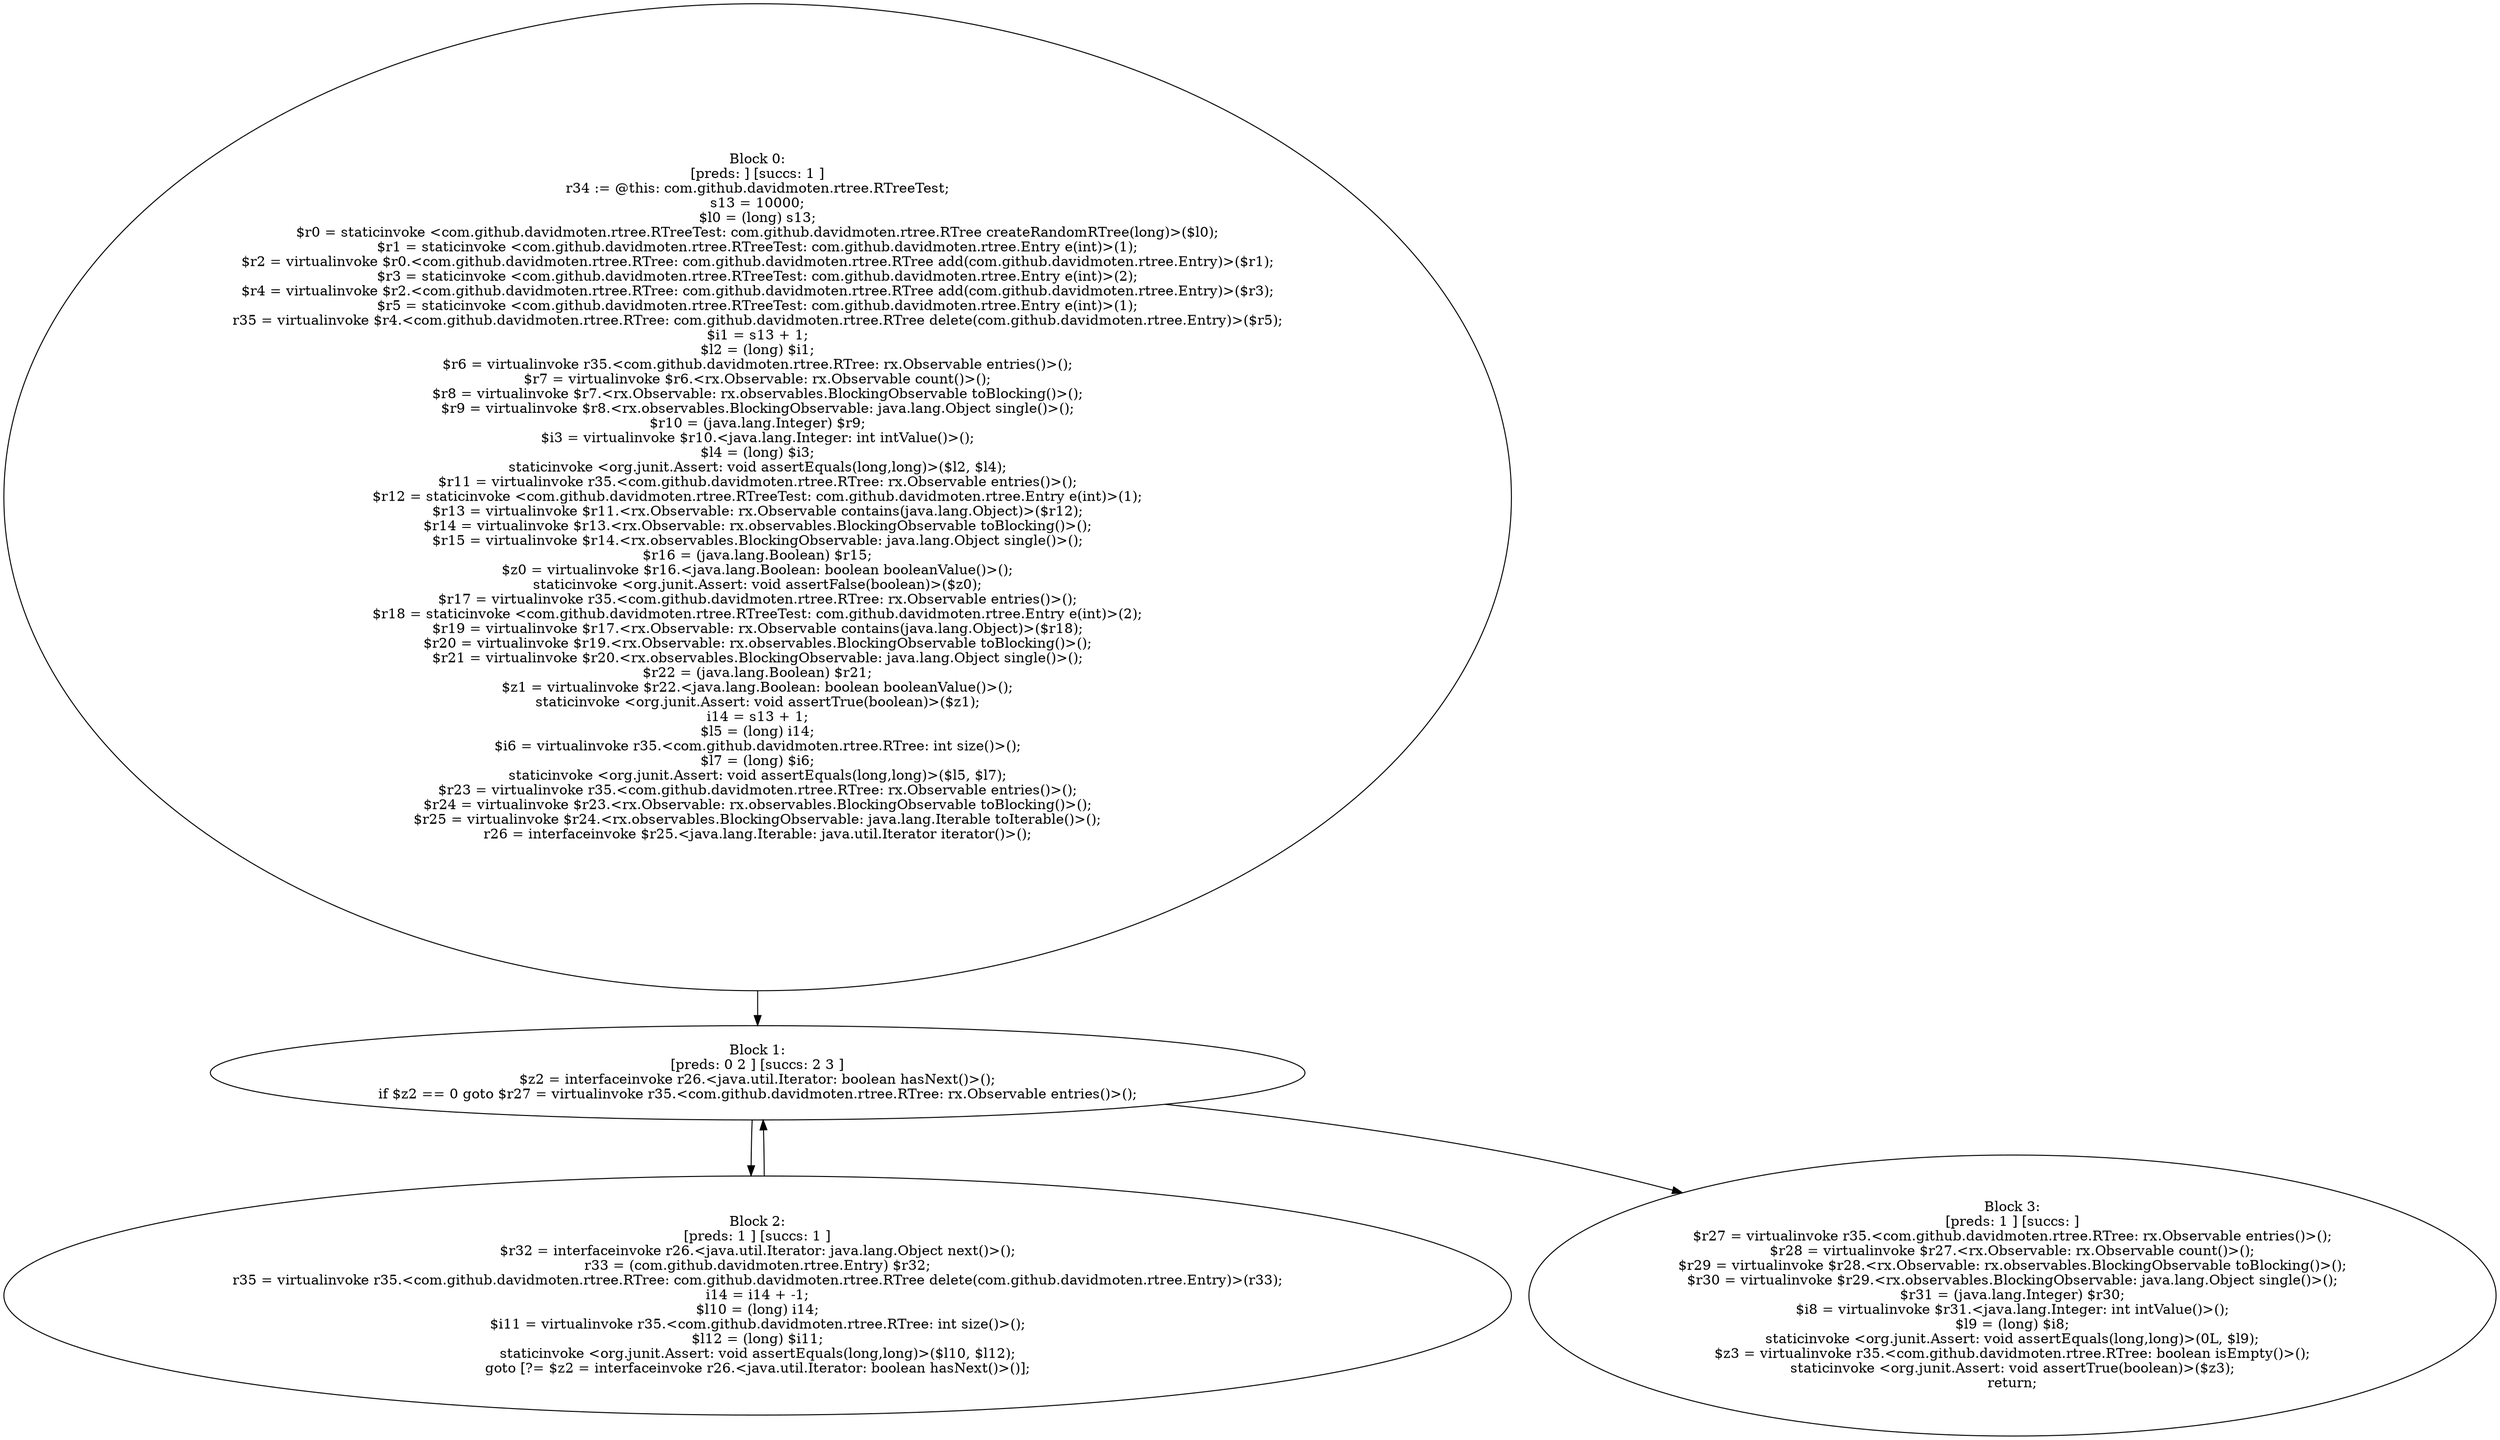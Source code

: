 digraph "unitGraph" {
    "Block 0:
[preds: ] [succs: 1 ]
r34 := @this: com.github.davidmoten.rtree.RTreeTest;
s13 = 10000;
$l0 = (long) s13;
$r0 = staticinvoke <com.github.davidmoten.rtree.RTreeTest: com.github.davidmoten.rtree.RTree createRandomRTree(long)>($l0);
$r1 = staticinvoke <com.github.davidmoten.rtree.RTreeTest: com.github.davidmoten.rtree.Entry e(int)>(1);
$r2 = virtualinvoke $r0.<com.github.davidmoten.rtree.RTree: com.github.davidmoten.rtree.RTree add(com.github.davidmoten.rtree.Entry)>($r1);
$r3 = staticinvoke <com.github.davidmoten.rtree.RTreeTest: com.github.davidmoten.rtree.Entry e(int)>(2);
$r4 = virtualinvoke $r2.<com.github.davidmoten.rtree.RTree: com.github.davidmoten.rtree.RTree add(com.github.davidmoten.rtree.Entry)>($r3);
$r5 = staticinvoke <com.github.davidmoten.rtree.RTreeTest: com.github.davidmoten.rtree.Entry e(int)>(1);
r35 = virtualinvoke $r4.<com.github.davidmoten.rtree.RTree: com.github.davidmoten.rtree.RTree delete(com.github.davidmoten.rtree.Entry)>($r5);
$i1 = s13 + 1;
$l2 = (long) $i1;
$r6 = virtualinvoke r35.<com.github.davidmoten.rtree.RTree: rx.Observable entries()>();
$r7 = virtualinvoke $r6.<rx.Observable: rx.Observable count()>();
$r8 = virtualinvoke $r7.<rx.Observable: rx.observables.BlockingObservable toBlocking()>();
$r9 = virtualinvoke $r8.<rx.observables.BlockingObservable: java.lang.Object single()>();
$r10 = (java.lang.Integer) $r9;
$i3 = virtualinvoke $r10.<java.lang.Integer: int intValue()>();
$l4 = (long) $i3;
staticinvoke <org.junit.Assert: void assertEquals(long,long)>($l2, $l4);
$r11 = virtualinvoke r35.<com.github.davidmoten.rtree.RTree: rx.Observable entries()>();
$r12 = staticinvoke <com.github.davidmoten.rtree.RTreeTest: com.github.davidmoten.rtree.Entry e(int)>(1);
$r13 = virtualinvoke $r11.<rx.Observable: rx.Observable contains(java.lang.Object)>($r12);
$r14 = virtualinvoke $r13.<rx.Observable: rx.observables.BlockingObservable toBlocking()>();
$r15 = virtualinvoke $r14.<rx.observables.BlockingObservable: java.lang.Object single()>();
$r16 = (java.lang.Boolean) $r15;
$z0 = virtualinvoke $r16.<java.lang.Boolean: boolean booleanValue()>();
staticinvoke <org.junit.Assert: void assertFalse(boolean)>($z0);
$r17 = virtualinvoke r35.<com.github.davidmoten.rtree.RTree: rx.Observable entries()>();
$r18 = staticinvoke <com.github.davidmoten.rtree.RTreeTest: com.github.davidmoten.rtree.Entry e(int)>(2);
$r19 = virtualinvoke $r17.<rx.Observable: rx.Observable contains(java.lang.Object)>($r18);
$r20 = virtualinvoke $r19.<rx.Observable: rx.observables.BlockingObservable toBlocking()>();
$r21 = virtualinvoke $r20.<rx.observables.BlockingObservable: java.lang.Object single()>();
$r22 = (java.lang.Boolean) $r21;
$z1 = virtualinvoke $r22.<java.lang.Boolean: boolean booleanValue()>();
staticinvoke <org.junit.Assert: void assertTrue(boolean)>($z1);
i14 = s13 + 1;
$l5 = (long) i14;
$i6 = virtualinvoke r35.<com.github.davidmoten.rtree.RTree: int size()>();
$l7 = (long) $i6;
staticinvoke <org.junit.Assert: void assertEquals(long,long)>($l5, $l7);
$r23 = virtualinvoke r35.<com.github.davidmoten.rtree.RTree: rx.Observable entries()>();
$r24 = virtualinvoke $r23.<rx.Observable: rx.observables.BlockingObservable toBlocking()>();
$r25 = virtualinvoke $r24.<rx.observables.BlockingObservable: java.lang.Iterable toIterable()>();
r26 = interfaceinvoke $r25.<java.lang.Iterable: java.util.Iterator iterator()>();
"
    "Block 1:
[preds: 0 2 ] [succs: 2 3 ]
$z2 = interfaceinvoke r26.<java.util.Iterator: boolean hasNext()>();
if $z2 == 0 goto $r27 = virtualinvoke r35.<com.github.davidmoten.rtree.RTree: rx.Observable entries()>();
"
    "Block 2:
[preds: 1 ] [succs: 1 ]
$r32 = interfaceinvoke r26.<java.util.Iterator: java.lang.Object next()>();
r33 = (com.github.davidmoten.rtree.Entry) $r32;
r35 = virtualinvoke r35.<com.github.davidmoten.rtree.RTree: com.github.davidmoten.rtree.RTree delete(com.github.davidmoten.rtree.Entry)>(r33);
i14 = i14 + -1;
$l10 = (long) i14;
$i11 = virtualinvoke r35.<com.github.davidmoten.rtree.RTree: int size()>();
$l12 = (long) $i11;
staticinvoke <org.junit.Assert: void assertEquals(long,long)>($l10, $l12);
goto [?= $z2 = interfaceinvoke r26.<java.util.Iterator: boolean hasNext()>()];
"
    "Block 3:
[preds: 1 ] [succs: ]
$r27 = virtualinvoke r35.<com.github.davidmoten.rtree.RTree: rx.Observable entries()>();
$r28 = virtualinvoke $r27.<rx.Observable: rx.Observable count()>();
$r29 = virtualinvoke $r28.<rx.Observable: rx.observables.BlockingObservable toBlocking()>();
$r30 = virtualinvoke $r29.<rx.observables.BlockingObservable: java.lang.Object single()>();
$r31 = (java.lang.Integer) $r30;
$i8 = virtualinvoke $r31.<java.lang.Integer: int intValue()>();
$l9 = (long) $i8;
staticinvoke <org.junit.Assert: void assertEquals(long,long)>(0L, $l9);
$z3 = virtualinvoke r35.<com.github.davidmoten.rtree.RTree: boolean isEmpty()>();
staticinvoke <org.junit.Assert: void assertTrue(boolean)>($z3);
return;
"
    "Block 0:
[preds: ] [succs: 1 ]
r34 := @this: com.github.davidmoten.rtree.RTreeTest;
s13 = 10000;
$l0 = (long) s13;
$r0 = staticinvoke <com.github.davidmoten.rtree.RTreeTest: com.github.davidmoten.rtree.RTree createRandomRTree(long)>($l0);
$r1 = staticinvoke <com.github.davidmoten.rtree.RTreeTest: com.github.davidmoten.rtree.Entry e(int)>(1);
$r2 = virtualinvoke $r0.<com.github.davidmoten.rtree.RTree: com.github.davidmoten.rtree.RTree add(com.github.davidmoten.rtree.Entry)>($r1);
$r3 = staticinvoke <com.github.davidmoten.rtree.RTreeTest: com.github.davidmoten.rtree.Entry e(int)>(2);
$r4 = virtualinvoke $r2.<com.github.davidmoten.rtree.RTree: com.github.davidmoten.rtree.RTree add(com.github.davidmoten.rtree.Entry)>($r3);
$r5 = staticinvoke <com.github.davidmoten.rtree.RTreeTest: com.github.davidmoten.rtree.Entry e(int)>(1);
r35 = virtualinvoke $r4.<com.github.davidmoten.rtree.RTree: com.github.davidmoten.rtree.RTree delete(com.github.davidmoten.rtree.Entry)>($r5);
$i1 = s13 + 1;
$l2 = (long) $i1;
$r6 = virtualinvoke r35.<com.github.davidmoten.rtree.RTree: rx.Observable entries()>();
$r7 = virtualinvoke $r6.<rx.Observable: rx.Observable count()>();
$r8 = virtualinvoke $r7.<rx.Observable: rx.observables.BlockingObservable toBlocking()>();
$r9 = virtualinvoke $r8.<rx.observables.BlockingObservable: java.lang.Object single()>();
$r10 = (java.lang.Integer) $r9;
$i3 = virtualinvoke $r10.<java.lang.Integer: int intValue()>();
$l4 = (long) $i3;
staticinvoke <org.junit.Assert: void assertEquals(long,long)>($l2, $l4);
$r11 = virtualinvoke r35.<com.github.davidmoten.rtree.RTree: rx.Observable entries()>();
$r12 = staticinvoke <com.github.davidmoten.rtree.RTreeTest: com.github.davidmoten.rtree.Entry e(int)>(1);
$r13 = virtualinvoke $r11.<rx.Observable: rx.Observable contains(java.lang.Object)>($r12);
$r14 = virtualinvoke $r13.<rx.Observable: rx.observables.BlockingObservable toBlocking()>();
$r15 = virtualinvoke $r14.<rx.observables.BlockingObservable: java.lang.Object single()>();
$r16 = (java.lang.Boolean) $r15;
$z0 = virtualinvoke $r16.<java.lang.Boolean: boolean booleanValue()>();
staticinvoke <org.junit.Assert: void assertFalse(boolean)>($z0);
$r17 = virtualinvoke r35.<com.github.davidmoten.rtree.RTree: rx.Observable entries()>();
$r18 = staticinvoke <com.github.davidmoten.rtree.RTreeTest: com.github.davidmoten.rtree.Entry e(int)>(2);
$r19 = virtualinvoke $r17.<rx.Observable: rx.Observable contains(java.lang.Object)>($r18);
$r20 = virtualinvoke $r19.<rx.Observable: rx.observables.BlockingObservable toBlocking()>();
$r21 = virtualinvoke $r20.<rx.observables.BlockingObservable: java.lang.Object single()>();
$r22 = (java.lang.Boolean) $r21;
$z1 = virtualinvoke $r22.<java.lang.Boolean: boolean booleanValue()>();
staticinvoke <org.junit.Assert: void assertTrue(boolean)>($z1);
i14 = s13 + 1;
$l5 = (long) i14;
$i6 = virtualinvoke r35.<com.github.davidmoten.rtree.RTree: int size()>();
$l7 = (long) $i6;
staticinvoke <org.junit.Assert: void assertEquals(long,long)>($l5, $l7);
$r23 = virtualinvoke r35.<com.github.davidmoten.rtree.RTree: rx.Observable entries()>();
$r24 = virtualinvoke $r23.<rx.Observable: rx.observables.BlockingObservable toBlocking()>();
$r25 = virtualinvoke $r24.<rx.observables.BlockingObservable: java.lang.Iterable toIterable()>();
r26 = interfaceinvoke $r25.<java.lang.Iterable: java.util.Iterator iterator()>();
"->"Block 1:
[preds: 0 2 ] [succs: 2 3 ]
$z2 = interfaceinvoke r26.<java.util.Iterator: boolean hasNext()>();
if $z2 == 0 goto $r27 = virtualinvoke r35.<com.github.davidmoten.rtree.RTree: rx.Observable entries()>();
";
    "Block 1:
[preds: 0 2 ] [succs: 2 3 ]
$z2 = interfaceinvoke r26.<java.util.Iterator: boolean hasNext()>();
if $z2 == 0 goto $r27 = virtualinvoke r35.<com.github.davidmoten.rtree.RTree: rx.Observable entries()>();
"->"Block 2:
[preds: 1 ] [succs: 1 ]
$r32 = interfaceinvoke r26.<java.util.Iterator: java.lang.Object next()>();
r33 = (com.github.davidmoten.rtree.Entry) $r32;
r35 = virtualinvoke r35.<com.github.davidmoten.rtree.RTree: com.github.davidmoten.rtree.RTree delete(com.github.davidmoten.rtree.Entry)>(r33);
i14 = i14 + -1;
$l10 = (long) i14;
$i11 = virtualinvoke r35.<com.github.davidmoten.rtree.RTree: int size()>();
$l12 = (long) $i11;
staticinvoke <org.junit.Assert: void assertEquals(long,long)>($l10, $l12);
goto [?= $z2 = interfaceinvoke r26.<java.util.Iterator: boolean hasNext()>()];
";
    "Block 1:
[preds: 0 2 ] [succs: 2 3 ]
$z2 = interfaceinvoke r26.<java.util.Iterator: boolean hasNext()>();
if $z2 == 0 goto $r27 = virtualinvoke r35.<com.github.davidmoten.rtree.RTree: rx.Observable entries()>();
"->"Block 3:
[preds: 1 ] [succs: ]
$r27 = virtualinvoke r35.<com.github.davidmoten.rtree.RTree: rx.Observable entries()>();
$r28 = virtualinvoke $r27.<rx.Observable: rx.Observable count()>();
$r29 = virtualinvoke $r28.<rx.Observable: rx.observables.BlockingObservable toBlocking()>();
$r30 = virtualinvoke $r29.<rx.observables.BlockingObservable: java.lang.Object single()>();
$r31 = (java.lang.Integer) $r30;
$i8 = virtualinvoke $r31.<java.lang.Integer: int intValue()>();
$l9 = (long) $i8;
staticinvoke <org.junit.Assert: void assertEquals(long,long)>(0L, $l9);
$z3 = virtualinvoke r35.<com.github.davidmoten.rtree.RTree: boolean isEmpty()>();
staticinvoke <org.junit.Assert: void assertTrue(boolean)>($z3);
return;
";
    "Block 2:
[preds: 1 ] [succs: 1 ]
$r32 = interfaceinvoke r26.<java.util.Iterator: java.lang.Object next()>();
r33 = (com.github.davidmoten.rtree.Entry) $r32;
r35 = virtualinvoke r35.<com.github.davidmoten.rtree.RTree: com.github.davidmoten.rtree.RTree delete(com.github.davidmoten.rtree.Entry)>(r33);
i14 = i14 + -1;
$l10 = (long) i14;
$i11 = virtualinvoke r35.<com.github.davidmoten.rtree.RTree: int size()>();
$l12 = (long) $i11;
staticinvoke <org.junit.Assert: void assertEquals(long,long)>($l10, $l12);
goto [?= $z2 = interfaceinvoke r26.<java.util.Iterator: boolean hasNext()>()];
"->"Block 1:
[preds: 0 2 ] [succs: 2 3 ]
$z2 = interfaceinvoke r26.<java.util.Iterator: boolean hasNext()>();
if $z2 == 0 goto $r27 = virtualinvoke r35.<com.github.davidmoten.rtree.RTree: rx.Observable entries()>();
";
}

